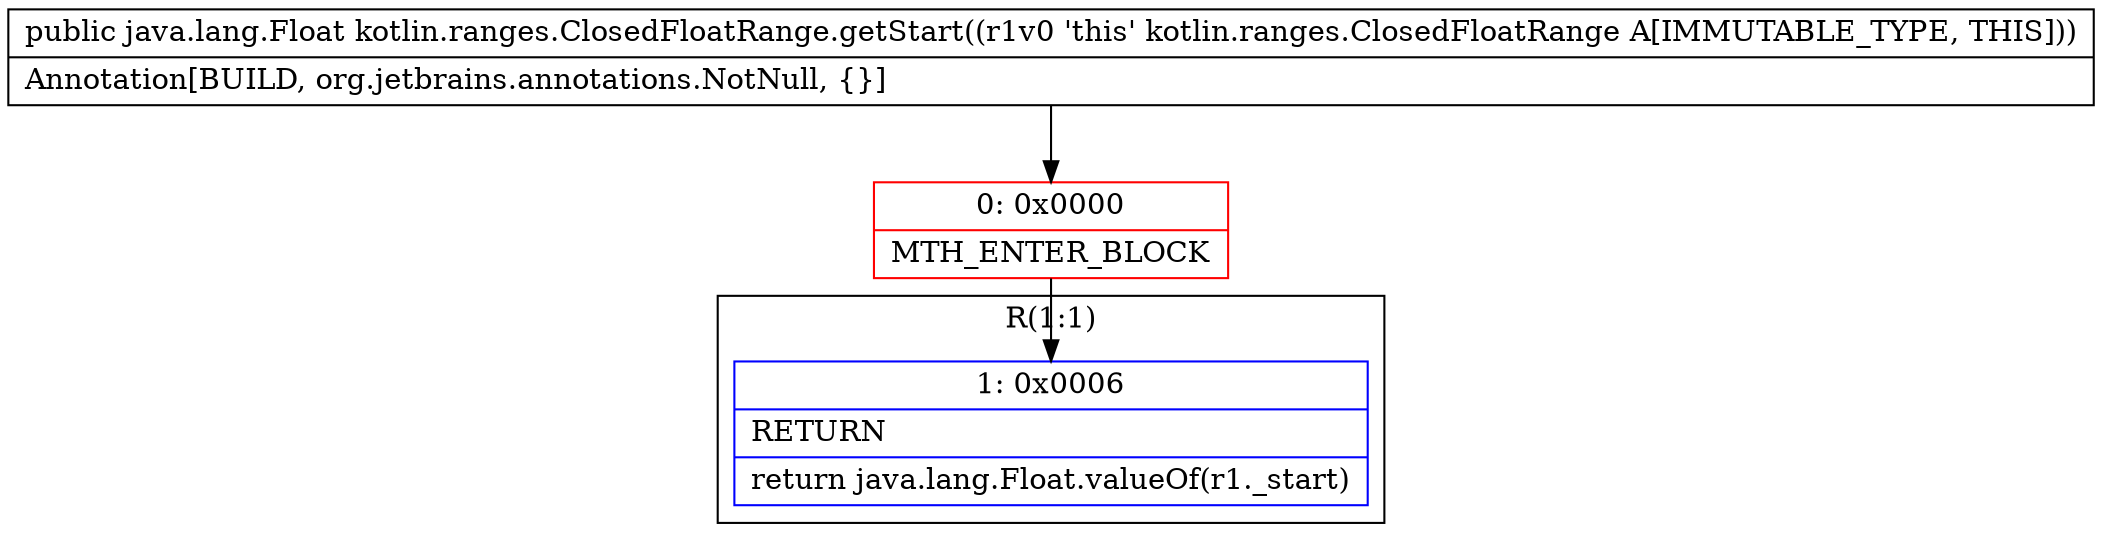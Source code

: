 digraph "CFG forkotlin.ranges.ClosedFloatRange.getStart()Ljava\/lang\/Float;" {
subgraph cluster_Region_109671699 {
label = "R(1:1)";
node [shape=record,color=blue];
Node_1 [shape=record,label="{1\:\ 0x0006|RETURN\l|return java.lang.Float.valueOf(r1._start)\l}"];
}
Node_0 [shape=record,color=red,label="{0\:\ 0x0000|MTH_ENTER_BLOCK\l}"];
MethodNode[shape=record,label="{public java.lang.Float kotlin.ranges.ClosedFloatRange.getStart((r1v0 'this' kotlin.ranges.ClosedFloatRange A[IMMUTABLE_TYPE, THIS]))  | Annotation[BUILD, org.jetbrains.annotations.NotNull, \{\}]\l}"];
MethodNode -> Node_0;
Node_0 -> Node_1;
}

